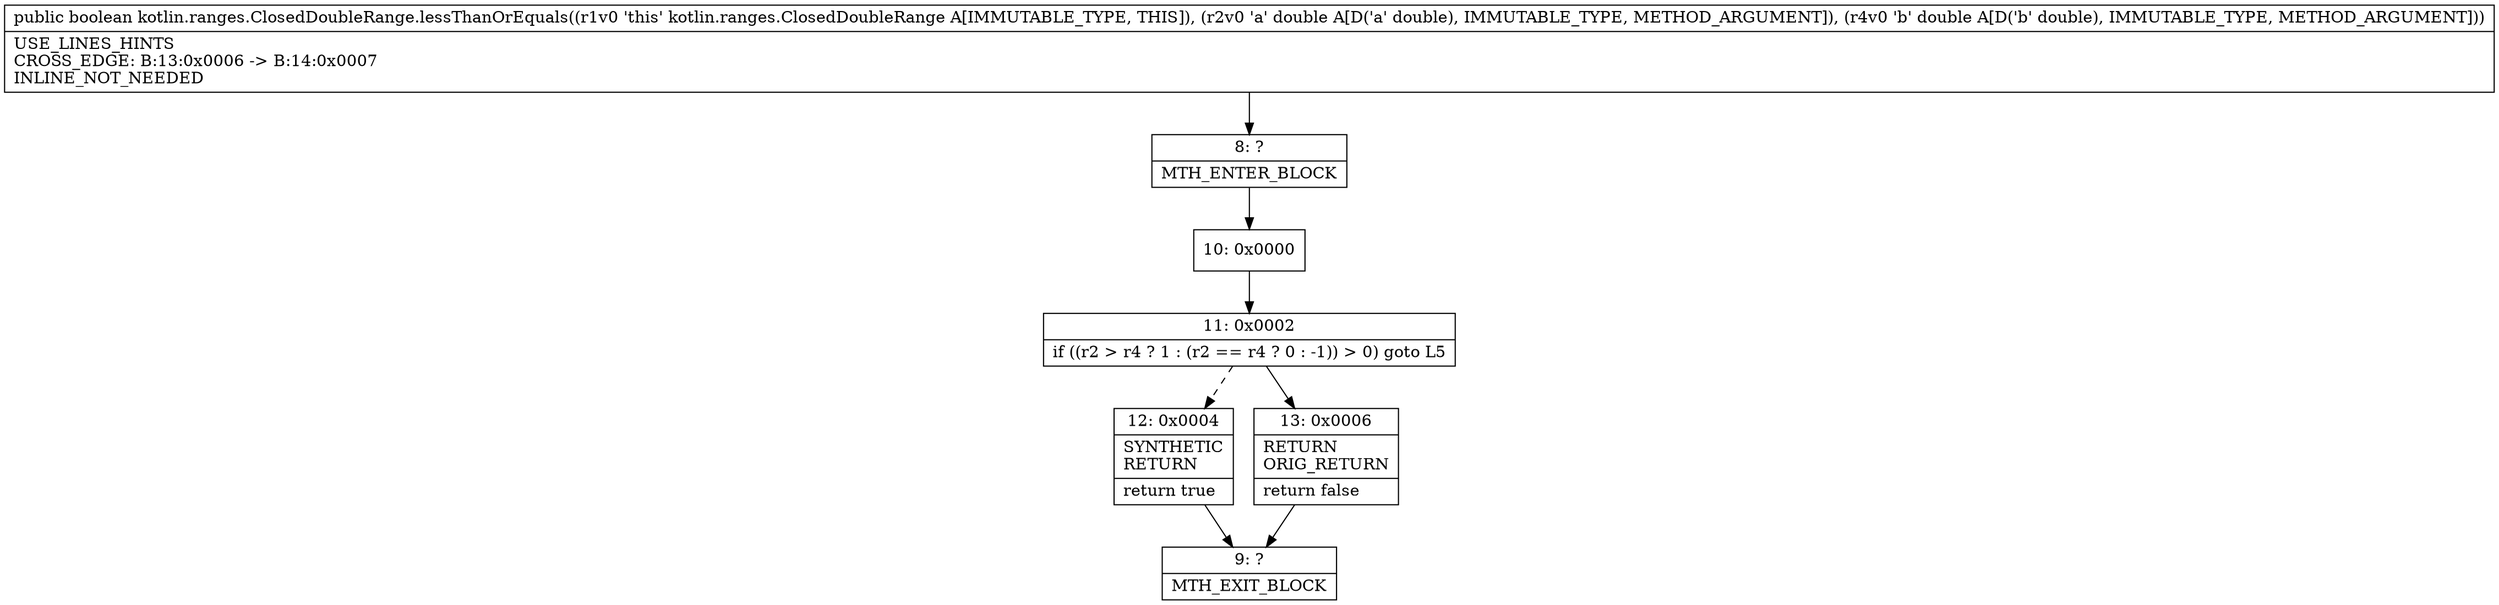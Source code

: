 digraph "CFG forkotlin.ranges.ClosedDoubleRange.lessThanOrEquals(DD)Z" {
Node_8 [shape=record,label="{8\:\ ?|MTH_ENTER_BLOCK\l}"];
Node_10 [shape=record,label="{10\:\ 0x0000}"];
Node_11 [shape=record,label="{11\:\ 0x0002|if ((r2 \> r4 ? 1 : (r2 == r4 ? 0 : \-1)) \> 0) goto L5\l}"];
Node_12 [shape=record,label="{12\:\ 0x0004|SYNTHETIC\lRETURN\l|return true\l}"];
Node_9 [shape=record,label="{9\:\ ?|MTH_EXIT_BLOCK\l}"];
Node_13 [shape=record,label="{13\:\ 0x0006|RETURN\lORIG_RETURN\l|return false\l}"];
MethodNode[shape=record,label="{public boolean kotlin.ranges.ClosedDoubleRange.lessThanOrEquals((r1v0 'this' kotlin.ranges.ClosedDoubleRange A[IMMUTABLE_TYPE, THIS]), (r2v0 'a' double A[D('a' double), IMMUTABLE_TYPE, METHOD_ARGUMENT]), (r4v0 'b' double A[D('b' double), IMMUTABLE_TYPE, METHOD_ARGUMENT]))  | USE_LINES_HINTS\lCROSS_EDGE: B:13:0x0006 \-\> B:14:0x0007\lINLINE_NOT_NEEDED\l}"];
MethodNode -> Node_8;Node_8 -> Node_10;
Node_10 -> Node_11;
Node_11 -> Node_12[style=dashed];
Node_11 -> Node_13;
Node_12 -> Node_9;
Node_13 -> Node_9;
}

